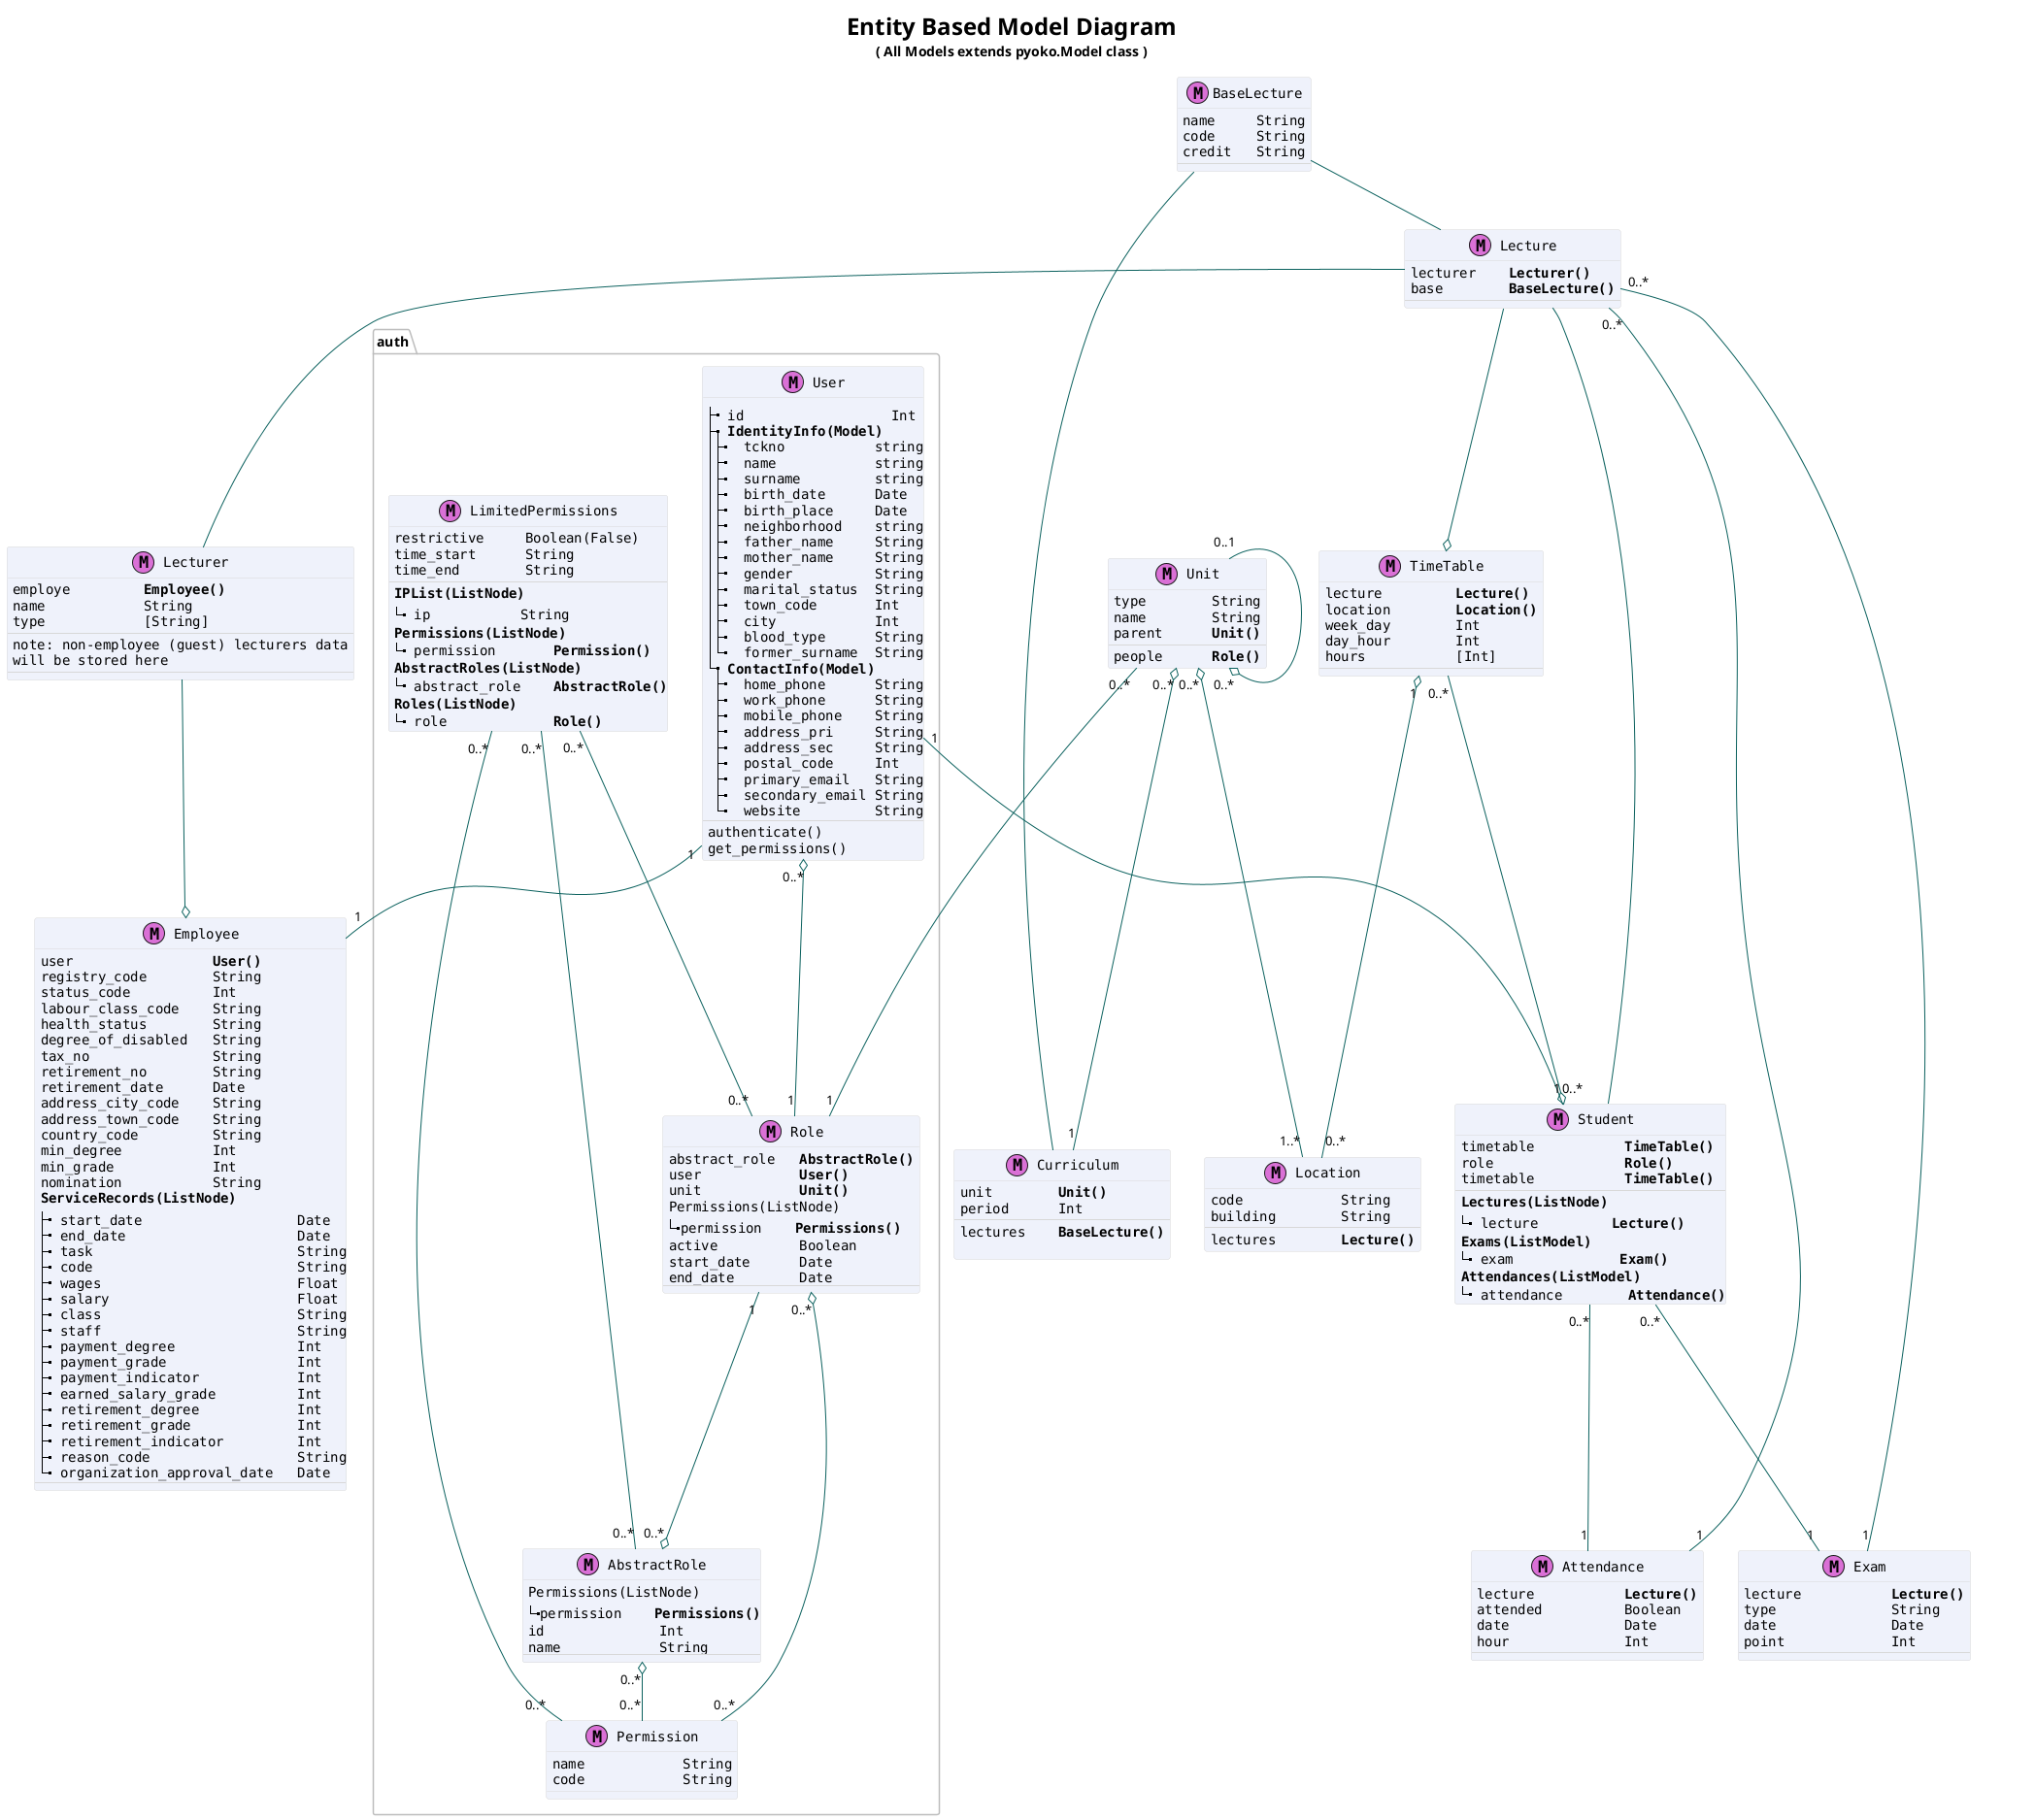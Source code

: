 @startuml

skinparam classAttributeFontName Monospaced
skinparam classBackgroundColor #EFF2FB
skinparam classBorderColor #D8D8D8
skinparam packageBorderColor #BDBDBD
skinparam classArrowColor #0B615E
skinparam shadowing false

'skinparam monochrome true
'skinparam nodesep 100
'skinparam ranksep 100
'note "All <color:black><b> (M)odels</b></color> extends <b>pyoko.Model</b> class" as N #orchid
title
<size:24>Entity Based Model Diagram</size>
( All Models extends <b>pyoko.Model</b> class )
endtitle
'legend left
'n..*     n or more instances
'n..m    Min n, Max m instances
'endlegend






package auth{

class User <<(M,orchid)>>{
|_ id                  Int
|_ **IdentityInfo(Model)**
   |_  tckno           string
   |_  name            string
   |_  surname         string
   |_  birth_date      Date
   |_  birth_place     Date
   |_  neighborhood    string
   |_  father_name     String
   |_  mother_name     String
   |_  gender          String
   |_  marital_status  String
   |_  town_code       Int
   |_  city            Int
   |_  blood_type      String
   |_  former_surname  String
|_ **ContactInfo(Model)**
   |_  home_phone      String
   |_  work_phone      String
   |_  mobile_phone    String
   |_  address_pri     String
   |_  address_sec     String
   |_  postal_code     Int
   |_  primary_email   String
   |_  secondary_email String
   |_  website         String
--
authenticate()
get_permissions()
}

class LimitedPermissions <<(M,orchid)>> {
restrictive     Boolean(False)
time_start      String
time_end        String
--
**IPList(ListNode)**
|_ ip           String
**Permissions(ListNode)**
|_ permission       **Permission()**
**AbstractRoles(ListNode)**
|_ abstract_role    **AbstractRole()**
**Roles(ListNode)**
|_ role             **Role()**
}
LimitedPermissions "0..*" -- "0..*" Permission
LimitedPermissions "0..*" -- "0..*" Role
LimitedPermissions "0..*" -- "0..*" AbstractRole

class AbstractRole<<(M,orchid)>>{
Permissions(ListNode)
|_permission    **Permissions()**
id              Int
name            String
--
}
class Role<<(M,orchid)>>{
abstract_role   **AbstractRole()**
user            **User()**
unit            **Unit()**
Permissions(ListNode)
|_permission    **Permissions()**
active          Boolean
start_date      Date
end_date        Date
--
}
class Permission<<(M,orchid)>>{
name            String
code            String
}
}
class Employee <<(M,orchid)>>{
user                 **User()**
registry_code        String
status_code          Int
labour_class_code    String
health_status        String
degree_of_disabled   String
tax_no               String
retirement_no        String
retirement_date      Date
address_city_code    String
address_town_code    String
country_code         String
min_degree           Int
min_grade            Int
nomination           String
**ServiceRecords(ListNode)**
|_ start_date                   Date
|_ end_date                     Date
|_ task                         String
|_ code                         String
|_ wages                        Float
|_ salary                       Float
|_ class                        String
|_ staff                        String
|_ payment_degree               Int
|_ payment_grade                Int
|_ payment_indicator            Int
|_ earned_salary_grade          Int
|_ retirement_degree            Int
|_ retirement_grade             Int
|_ retirement_indicator         Int
|_ reason_code                  String
|_ organization_approval_date   Date
--
}
class Unit<<(M,orchid)>>{
type        String
name        String
parent      **Unit()**
--
people      **Role()**
}

class Lecturer<<(M,orchid)>>{
employe         **Employee()**
name            String
type            [String]
--
note: non-employee (guest) lecturers data
will be stored here
--
}

class Curriculum<<(M,orchid)>>{
unit        **Unit()**
period      Int
--
lectures    **BaseLecture()**

}


'class StudentTimeTable<<(M,orchid)>>{
'student         **Student()**
'timetable       **TimeTable()**
'week_day        Int
'hours           [Int]
'}

class Location<<(M,orchid)>>{
code            String
building        String
--
lectures        **Lecture()**
}

class Lecture<<(M,orchid)>>{
lecturer    **Lecturer()**
base        **BaseLecture()**
--
}
class BaseLecture<<(M,orchid)>>{
name     String
code     String
credit   String
--
}
class TimeTable<<(M,orchid)>>{
lecture         **Lecture()**
location        **Location()**
week_day        Int
day_hour        Int
hours           [Int]
--
}



class Student <<(M,orchid)>> {
timetable           **TimeTable()**
role                **Role()**
timetable           **TimeTable()**
--
**Lectures(ListNode)**
|_ lecture         **Lecture()**
**Exams(ListModel)**
|_ exam             **Exam()**
**Attendances(ListModel)**
|_ attendance        **Attendance()**
}
class Exam <<(M,orchid)>> {
lecture           **Lecture()**
type              String
date              Date
point             Int
--
}

class Attendance <<(M,orchid)>> {
lecture           **Lecture()**
attended          Boolean
date              Date
hour              Int
--
}

Lecture -- Lecturer
Lecture -- Student
Unit "0..*" o-- "1" Curriculum
BaseLecture -- Curriculum
BaseLecture -- Lecture

Unit "0..*" -- "1" Role
Unit "0..1" --o "0..*" Unit
User "0..*" o-- "1" Role
Lecturer --o Employee
Lecture --o TimeTable
Role "1" --o "0..*" AbstractRole
AbstractRole "0..*" o-- "0..*" Permission
Role "0..*" o-- "0..*" Permission

Lecture "0..*" -- "1" Exam
Lecture "0..*" -- "1" Attendance
Student "0..*" -- "1" Exam
Student "0..*" -- "1" Attendance

User "1" -- "1" Student
User "1" -- "1" Employee
TimeTable "1" o-- "0..*" Location
Unit "0..*" o-- "1..*" Location
TimeTable "0..*" --o "0..*" Student

' XXXXXXXXXXXX
' Unit "0..*" -- "0..*" Employee
' Student "1..*" --o "0..*" Curriculum
' XXXXXXXXXXXX
@enduml
